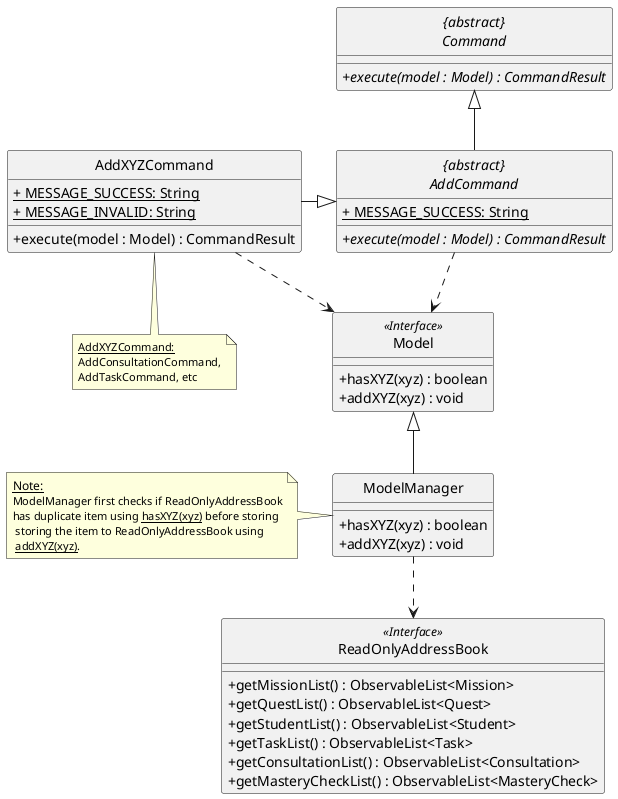 @startuml
skinparam backgroundColor #ffffff
skinparam classAttributeIconSize 0
hide circle

class AddXYZCommand {
    /' Attributes '/
    <u>+ MESSAGE_SUCCESS: String
    <u>+ MESSAGE_INVALID: String

    /' Methods '/
    + execute(model : Model) : CommandResult
}

abstract class "{abstract}\nCommand" {
    + {abstract} execute(model : Model) : CommandResult
}

class Model <<Interface>> {
    /' Methods '/
    + hasXYZ(xyz) : boolean
    + addXYZ(xyz) : void
}

class ModelManager {
    /' Methods '/
    + hasXYZ(xyz) : boolean
    + addXYZ(xyz) : void
}

class ReadOnlyAddressBook <<Interface>> {
    + getMissionList() : ObservableList<Mission>
    + getQuestList() : ObservableList<Quest>
    + getStudentList() : ObservableList<Student>
    + getTaskList() : ObservableList<Task>
    + getConsultationList() : ObservableList<Consultation>
    + getMasteryCheckList() : ObservableList<MasteryCheck>
}

abstract class "{abstract}\nAddCommand"{
    /' Attributes '/
    <u>+ MESSAGE_SUCCESS: String
    /' Methods '/
    + {abstract} execute(model : Model) : CommandResult
}

"{abstract}\nAddCommand" -up-|> "{abstract}\nCommand"

"{abstract}\nAddCommand" .down.> Model

AddXYZCommand -right-|> "{abstract}\nAddCommand"
AddXYZCommand ..> Model

ModelManager -up-|> Model
ModelManager .down.> ReadOnlyAddressBook

note as N1
  <size: 12><u>Note:</u>
  <size: 11>ModelManager first checks if ReadOnlyAddressBook
  <size: 11>has duplicate item using <u>hasXYZ(xyz)</u> before storing
  <size: 11> storing the item to ReadOnlyAddressBook using
  <size: 11> <u>addXYZ(xyz)</u>.
end note

note as N2
    <size: 11><u>AddXYZCommand:</u>
    <size: 11>AddConsultationCommand,
    <size: 11>AddTaskCommand, etc
end note

N1 .right. ModelManager
N2 .up. AddXYZCommand

@enduml
